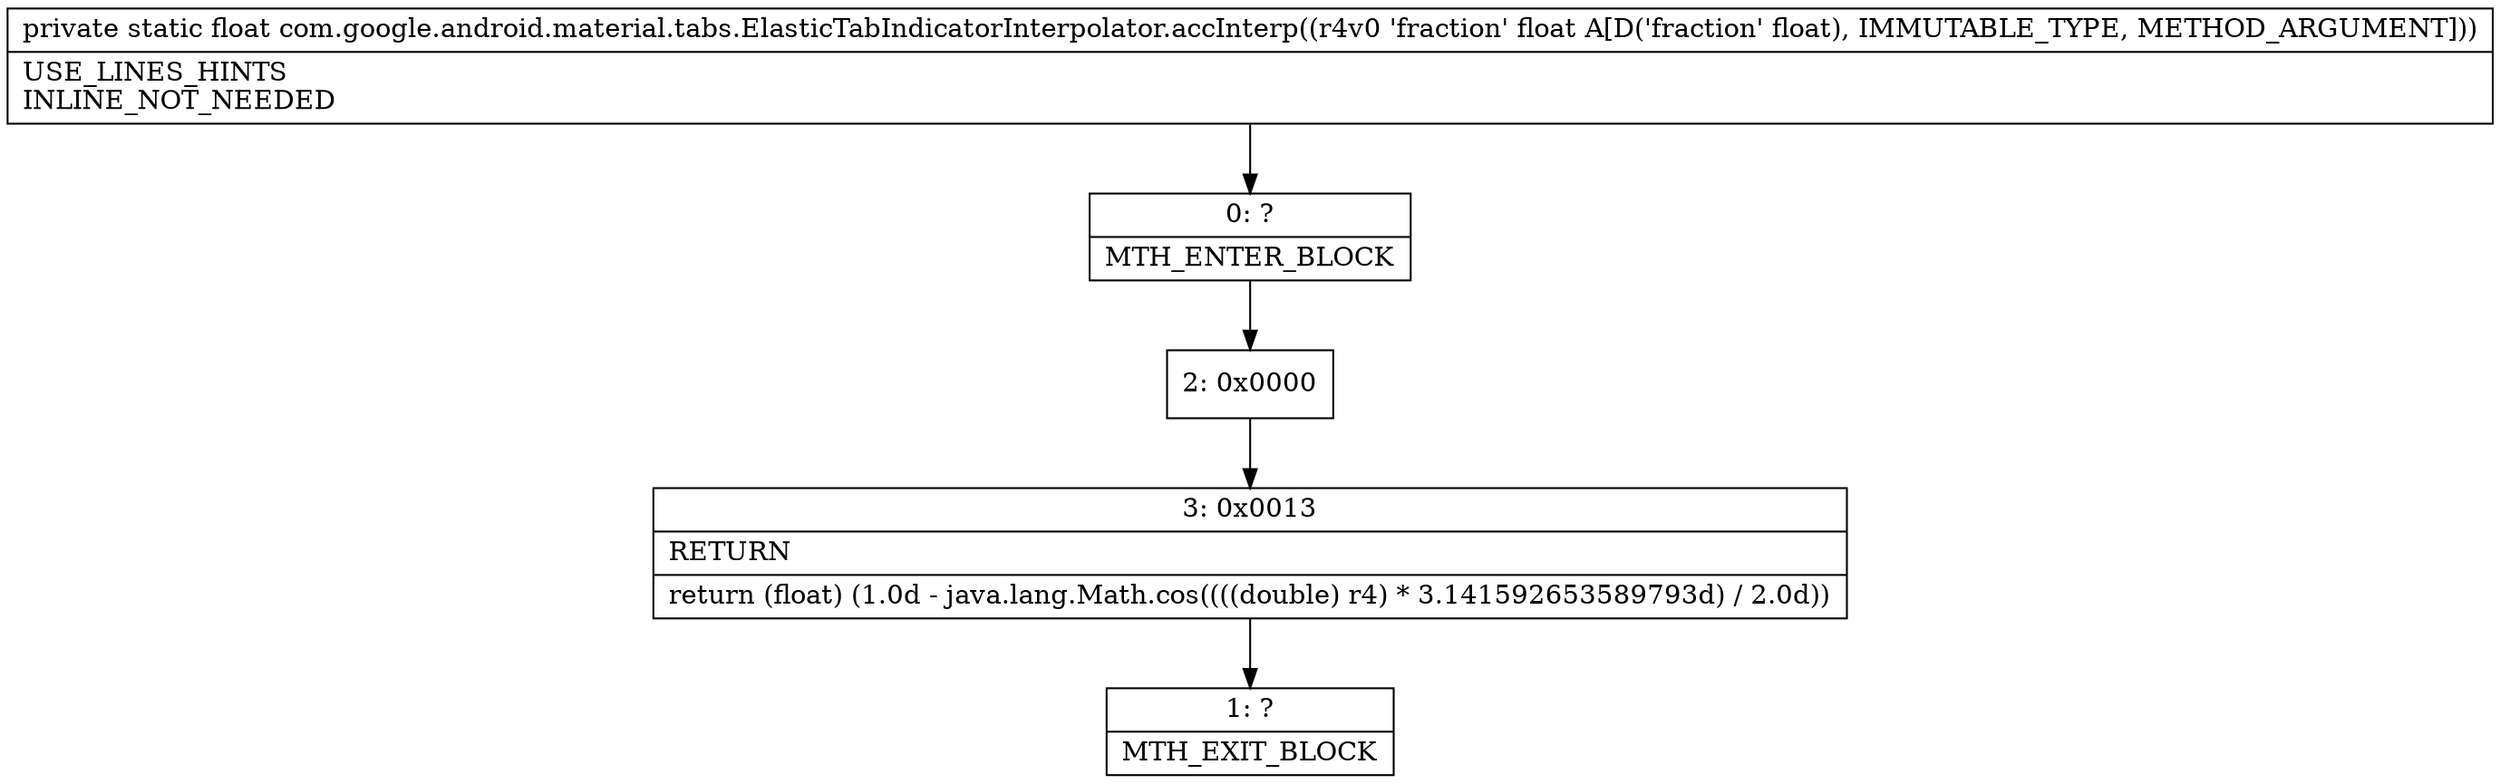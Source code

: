 digraph "CFG forcom.google.android.material.tabs.ElasticTabIndicatorInterpolator.accInterp(F)F" {
Node_0 [shape=record,label="{0\:\ ?|MTH_ENTER_BLOCK\l}"];
Node_2 [shape=record,label="{2\:\ 0x0000}"];
Node_3 [shape=record,label="{3\:\ 0x0013|RETURN\l|return (float) (1.0d \- java.lang.Math.cos((((double) r4) * 3.141592653589793d) \/ 2.0d))\l}"];
Node_1 [shape=record,label="{1\:\ ?|MTH_EXIT_BLOCK\l}"];
MethodNode[shape=record,label="{private static float com.google.android.material.tabs.ElasticTabIndicatorInterpolator.accInterp((r4v0 'fraction' float A[D('fraction' float), IMMUTABLE_TYPE, METHOD_ARGUMENT]))  | USE_LINES_HINTS\lINLINE_NOT_NEEDED\l}"];
MethodNode -> Node_0;Node_0 -> Node_2;
Node_2 -> Node_3;
Node_3 -> Node_1;
}

